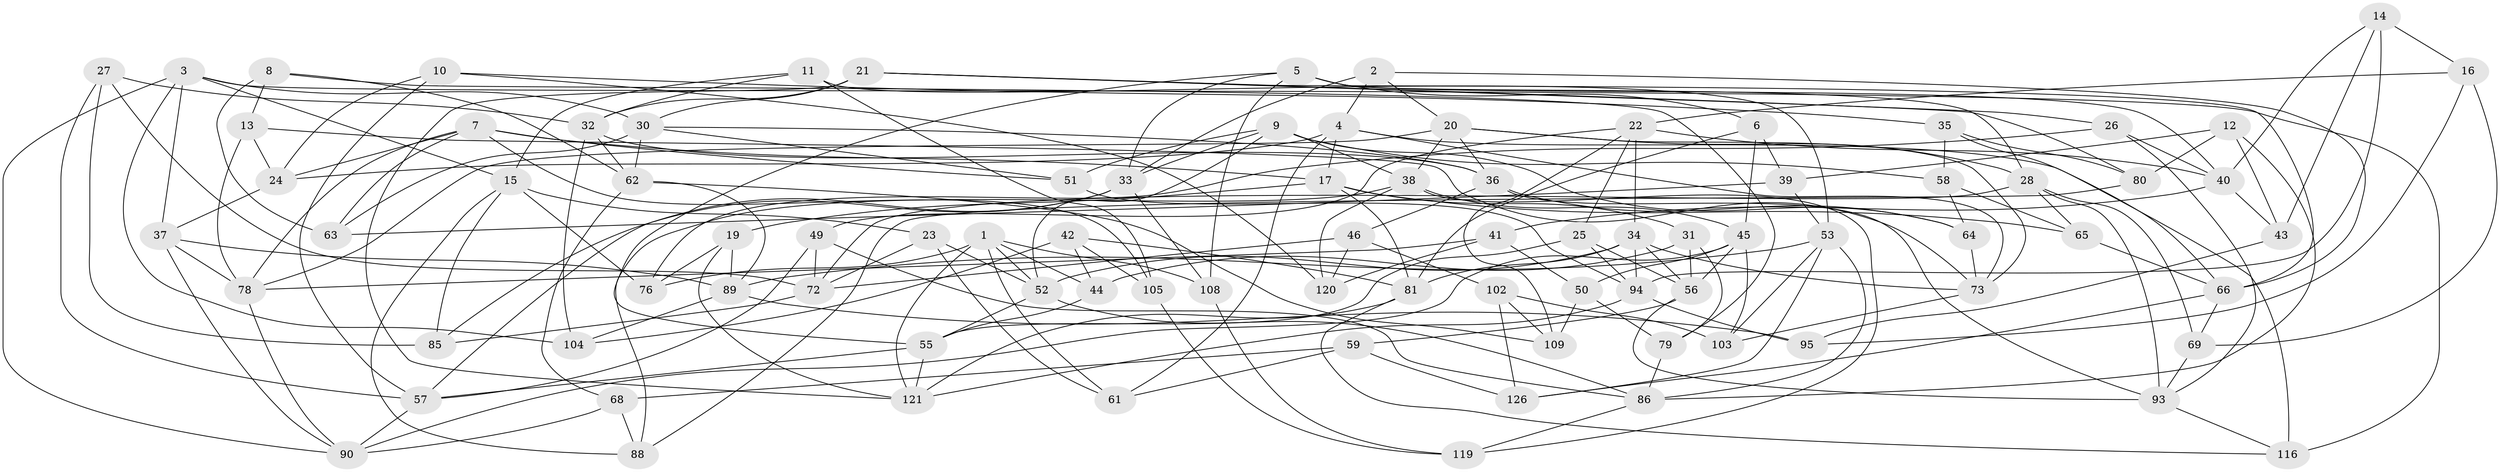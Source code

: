 // original degree distribution, {4: 1.0}
// Generated by graph-tools (version 1.1) at 2025/11/02/27/25 16:11:50]
// undirected, 88 vertices, 214 edges
graph export_dot {
graph [start="1"]
  node [color=gray90,style=filled];
  1 [super="+92"];
  2;
  3 [super="+18"];
  4 [super="+112"];
  5 [super="+127"];
  6;
  7 [super="+82"];
  8;
  9 [super="+106"];
  10;
  11;
  12;
  13;
  14;
  15 [super="+74"];
  16;
  17 [super="+123"];
  19;
  20 [super="+29"];
  21 [super="+60"];
  22 [super="+101"];
  23;
  24 [super="+48"];
  25;
  26;
  27;
  28 [super="+67"];
  30 [super="+100"];
  31;
  32 [super="+71"];
  33 [super="+84"];
  34 [super="+113"];
  35;
  36 [super="+54"];
  37 [super="+87"];
  38 [super="+47"];
  39;
  40 [super="+107"];
  41;
  42;
  43;
  44;
  45 [super="+97"];
  46;
  49;
  50;
  51;
  52 [super="+91"];
  53 [super="+111"];
  55 [super="+122"];
  56 [super="+114"];
  57 [super="+77"];
  58;
  59;
  61;
  62 [super="+70"];
  63;
  64;
  65;
  66 [super="+83"];
  68;
  69;
  72 [super="+75"];
  73 [super="+124"];
  76;
  78 [super="+117"];
  79;
  80;
  81 [super="+99"];
  85;
  86 [super="+98"];
  88;
  89 [super="+96"];
  90 [super="+110"];
  93 [super="+115"];
  94 [super="+118"];
  95;
  102;
  103;
  104;
  105;
  108;
  109;
  116;
  119;
  120;
  121 [super="+125"];
  126;
  1 -- 44;
  1 -- 61;
  1 -- 108;
  1 -- 76;
  1 -- 121;
  1 -- 52;
  2 -- 20;
  2 -- 33;
  2 -- 66;
  2 -- 4;
  3 -- 116;
  3 -- 90;
  3 -- 37;
  3 -- 104;
  3 -- 30;
  3 -- 15;
  4 -- 116;
  4 -- 61;
  4 -- 24;
  4 -- 73;
  4 -- 17;
  5 -- 33;
  5 -- 55;
  5 -- 28;
  5 -- 40;
  5 -- 108;
  5 -- 6;
  6 -- 39;
  6 -- 45;
  6 -- 81;
  7 -- 63;
  7 -- 51;
  7 -- 78;
  7 -- 24;
  7 -- 17;
  7 -- 105;
  8 -- 63;
  8 -- 79;
  8 -- 13;
  8 -- 62;
  9 -- 51;
  9 -- 38;
  9 -- 64;
  9 -- 58;
  9 -- 33;
  9 -- 52;
  10 -- 35;
  10 -- 57;
  10 -- 120;
  10 -- 24;
  11 -- 32;
  11 -- 105;
  11 -- 15;
  11 -- 53;
  12 -- 86;
  12 -- 43;
  12 -- 80;
  12 -- 39;
  13 -- 24;
  13 -- 73;
  13 -- 78;
  14 -- 43;
  14 -- 94;
  14 -- 16;
  14 -- 40;
  15 -- 76;
  15 -- 88;
  15 -- 23;
  15 -- 85;
  16 -- 22;
  16 -- 69;
  16 -- 95;
  17 -- 31;
  17 -- 81;
  17 -- 19;
  17 -- 65;
  19 -- 76;
  19 -- 121;
  19 -- 89;
  20 -- 36;
  20 -- 73;
  20 -- 28;
  20 -- 38;
  20 -- 78;
  21 -- 30;
  21 -- 80;
  21 -- 66;
  21 -- 26;
  21 -- 32;
  21 -- 121;
  22 -- 40;
  22 -- 49;
  22 -- 25;
  22 -- 34;
  22 -- 109;
  23 -- 72;
  23 -- 52;
  23 -- 61;
  24 -- 37 [weight=2];
  25 -- 94;
  25 -- 56;
  25 -- 55;
  26 -- 76;
  26 -- 93;
  26 -- 40;
  27 -- 85;
  27 -- 57;
  27 -- 72;
  27 -- 32;
  28 -- 72;
  28 -- 65;
  28 -- 69;
  28 -- 93;
  30 -- 51;
  30 -- 36;
  30 -- 62;
  30 -- 63;
  31 -- 56;
  31 -- 44;
  31 -- 79;
  32 -- 104;
  32 -- 62;
  32 -- 36;
  33 -- 108;
  33 -- 85;
  33 -- 57;
  34 -- 73;
  34 -- 52;
  34 -- 56;
  34 -- 81;
  34 -- 94;
  35 -- 80;
  35 -- 66;
  35 -- 58;
  36 -- 64;
  36 -- 46;
  36 -- 93;
  37 -- 89;
  37 -- 90;
  37 -- 78;
  38 -- 119;
  38 -- 88;
  38 -- 120;
  38 -- 45;
  39 -- 63;
  39 -- 53;
  40 -- 43;
  40 -- 41;
  41 -- 50;
  41 -- 120;
  41 -- 78;
  42 -- 44;
  42 -- 104;
  42 -- 105;
  42 -- 81;
  43 -- 95;
  44 -- 55;
  45 -- 50;
  45 -- 56;
  45 -- 90;
  45 -- 103;
  46 -- 120;
  46 -- 102;
  46 -- 72;
  49 -- 57;
  49 -- 72;
  49 -- 86;
  50 -- 109;
  50 -- 79;
  51 -- 94;
  52 -- 55;
  52 -- 86;
  53 -- 86;
  53 -- 126;
  53 -- 103;
  53 -- 89;
  55 -- 121;
  55 -- 57;
  56 -- 93;
  56 -- 59;
  57 -- 90;
  58 -- 64;
  58 -- 65;
  59 -- 68;
  59 -- 61;
  59 -- 126;
  62 -- 109;
  62 -- 89;
  62 -- 68;
  64 -- 73;
  65 -- 66;
  66 -- 69;
  66 -- 126;
  68 -- 88;
  68 -- 90;
  69 -- 93;
  72 -- 85;
  73 -- 103;
  78 -- 90;
  79 -- 86;
  80 -- 88;
  81 -- 116;
  81 -- 121;
  86 -- 119;
  89 -- 104;
  89 -- 95;
  93 -- 116;
  94 -- 95;
  94 -- 121;
  102 -- 103;
  102 -- 126;
  102 -- 109;
  105 -- 119;
  108 -- 119;
}
